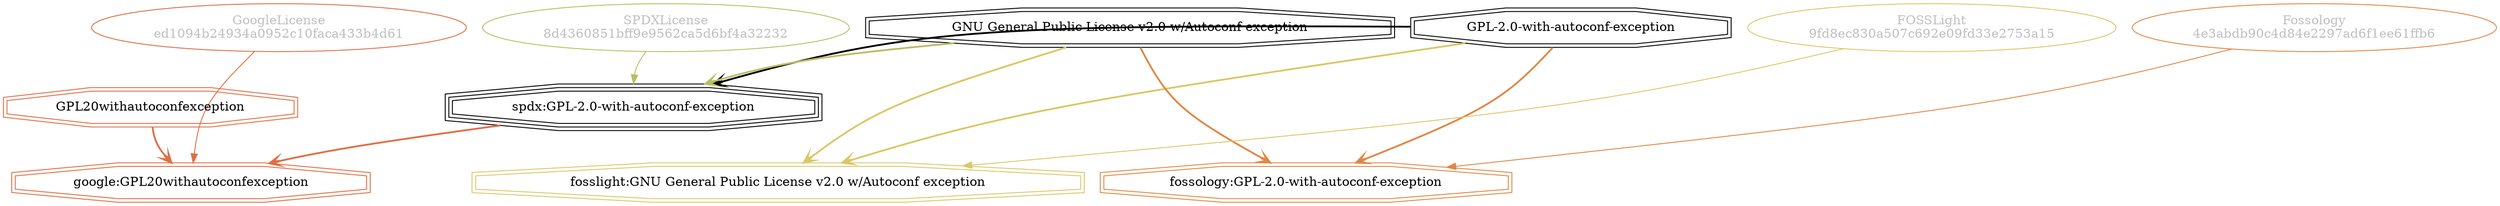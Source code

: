 strict digraph {
    node [shape=box];
    graph [splines=curved];
    1948 [label="SPDXLicense\n8d4360851bff9e9562ca5d6bf4a32232"
         ,fontcolor=gray
         ,color="#b8bf62"
         ,fillcolor="beige;1"
         ,shape=ellipse];
    1949 [label="spdx:GPL-2.0-with-autoconf-exception"
         ,shape=tripleoctagon];
    1950 [label="GPL-2.0-with-autoconf-exception"
         ,shape=doubleoctagon];
    1951 [label="GNU General Public License v2.0 w/Autoconf exception"
         ,shape=doubleoctagon];
    5713 [label="GoogleLicense\ned1094b24934a0952c10faca433b4d61"
         ,fontcolor=gray
         ,color="#e06f45"
         ,fillcolor="beige;1"
         ,shape=ellipse];
    5714 [label="google:GPL20withautoconfexception"
         ,color="#e06f45"
         ,shape=doubleoctagon];
    5715 [label=GPL20withautoconfexception
         ,color="#e06f45"
         ,shape=doubleoctagon];
    25904 [label="Fossology\n4e3abdb90c4d84e2297ad6f1ee61ffb6"
          ,fontcolor=gray
          ,color="#e18745"
          ,fillcolor="beige;1"
          ,shape=ellipse];
    25905 [label="fossology:GPL-2.0-with-autoconf-exception"
          ,color="#e18745"
          ,shape=doubleoctagon];
    50976 [label="FOSSLight\n9fd8ec830a507c692e09fd33e2753a15"
          ,fontcolor=gray
          ,color="#dac767"
          ,fillcolor="beige;1"
          ,shape=ellipse];
    50977 [label="fosslight:GNU General Public License v2.0 w/Autoconf exception"
          ,color="#dac767"
          ,shape=doubleoctagon];
    1948 -> 1949 [weight=0.5
                 ,color="#b8bf62"];
    1949 -> 5714 [style=bold
                 ,arrowhead=vee
                 ,weight=0.7
                 ,color="#e06f45"];
    1950 -> 1949 [style=bold
                 ,arrowhead=vee
                 ,weight=0.7];
    1950 -> 25905 [style=bold
                  ,arrowhead=vee
                  ,weight=0.7
                  ,color="#e18745"];
    1950 -> 50977 [style=bold
                  ,arrowhead=vee
                  ,weight=0.7
                  ,color="#dac767"];
    1951 -> 1949 [style=bold
                 ,arrowhead=vee
                 ,weight=0.7
                 ,color="#b8bf62"];
    1951 -> 25905 [style=bold
                  ,arrowhead=vee
                  ,weight=0.7
                  ,color="#e18745"];
    1951 -> 50977 [style=bold
                  ,arrowhead=vee
                  ,weight=0.7
                  ,color="#dac767"];
    5713 -> 5714 [weight=0.5
                 ,color="#e06f45"];
    5715 -> 5714 [style=bold
                 ,arrowhead=vee
                 ,weight=0.7
                 ,color="#e06f45"];
    25904 -> 25905 [weight=0.5
                   ,color="#e18745"];
    50976 -> 50977 [weight=0.5
                   ,color="#dac767"];
}

